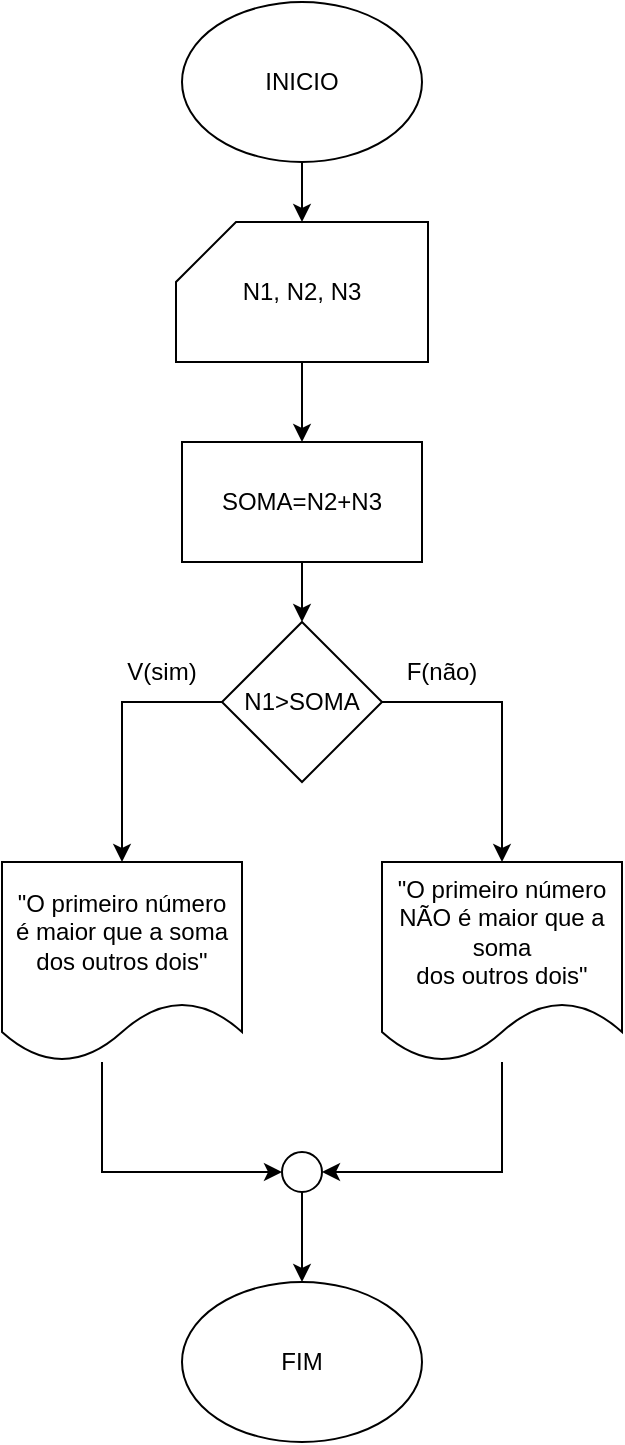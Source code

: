 <mxfile version="17.4.3" type="device"><diagram id="2fJwrvNLeKQSDTQN80EM" name="Page-1"><mxGraphModel dx="1350" dy="793" grid="1" gridSize="10" guides="1" tooltips="1" connect="1" arrows="1" fold="1" page="1" pageScale="1" pageWidth="827" pageHeight="1169" math="0" shadow="0"><root><mxCell id="0"/><mxCell id="1" parent="0"/><mxCell id="CA_biG4CzixkNZ6ZbIWZ-10" style="edgeStyle=orthogonalEdgeStyle;rounded=0;orthogonalLoop=1;jettySize=auto;html=1;exitX=0.5;exitY=1;exitDx=0;exitDy=0;entryX=0.5;entryY=0;entryDx=0;entryDy=0;entryPerimeter=0;" edge="1" parent="1" source="CA_biG4CzixkNZ6ZbIWZ-1" target="CA_biG4CzixkNZ6ZbIWZ-3"><mxGeometry relative="1" as="geometry"/></mxCell><mxCell id="CA_biG4CzixkNZ6ZbIWZ-1" value="INICIO" style="ellipse;whiteSpace=wrap;html=1;" vertex="1" parent="1"><mxGeometry x="330" y="10" width="120" height="80" as="geometry"/></mxCell><mxCell id="CA_biG4CzixkNZ6ZbIWZ-2" value="FIM" style="ellipse;whiteSpace=wrap;html=1;" vertex="1" parent="1"><mxGeometry x="330" y="650" width="120" height="80" as="geometry"/></mxCell><mxCell id="CA_biG4CzixkNZ6ZbIWZ-11" style="edgeStyle=orthogonalEdgeStyle;rounded=0;orthogonalLoop=1;jettySize=auto;html=1;exitX=0.5;exitY=1;exitDx=0;exitDy=0;exitPerimeter=0;entryX=0.5;entryY=0;entryDx=0;entryDy=0;" edge="1" parent="1" source="CA_biG4CzixkNZ6ZbIWZ-3" target="CA_biG4CzixkNZ6ZbIWZ-6"><mxGeometry relative="1" as="geometry"/></mxCell><mxCell id="CA_biG4CzixkNZ6ZbIWZ-3" value="N1, N2, N3" style="shape=card;whiteSpace=wrap;html=1;" vertex="1" parent="1"><mxGeometry x="327" y="120" width="126" height="70" as="geometry"/></mxCell><mxCell id="CA_biG4CzixkNZ6ZbIWZ-12" style="edgeStyle=orthogonalEdgeStyle;rounded=0;orthogonalLoop=1;jettySize=auto;html=1;exitX=0.5;exitY=1;exitDx=0;exitDy=0;entryX=0.5;entryY=0;entryDx=0;entryDy=0;" edge="1" parent="1" source="CA_biG4CzixkNZ6ZbIWZ-6" target="CA_biG4CzixkNZ6ZbIWZ-7"><mxGeometry relative="1" as="geometry"/></mxCell><mxCell id="CA_biG4CzixkNZ6ZbIWZ-6" value="SOMA=N2+N3" style="rounded=0;whiteSpace=wrap;html=1;" vertex="1" parent="1"><mxGeometry x="330" y="230" width="120" height="60" as="geometry"/></mxCell><mxCell id="CA_biG4CzixkNZ6ZbIWZ-13" style="edgeStyle=orthogonalEdgeStyle;rounded=0;orthogonalLoop=1;jettySize=auto;html=1;exitX=0;exitY=0.5;exitDx=0;exitDy=0;entryX=0.5;entryY=0;entryDx=0;entryDy=0;" edge="1" parent="1" source="CA_biG4CzixkNZ6ZbIWZ-7" target="CA_biG4CzixkNZ6ZbIWZ-8"><mxGeometry relative="1" as="geometry"/></mxCell><mxCell id="CA_biG4CzixkNZ6ZbIWZ-14" style="edgeStyle=orthogonalEdgeStyle;rounded=0;orthogonalLoop=1;jettySize=auto;html=1;exitX=1;exitY=0.5;exitDx=0;exitDy=0;entryX=0.5;entryY=0;entryDx=0;entryDy=0;" edge="1" parent="1" source="CA_biG4CzixkNZ6ZbIWZ-7" target="CA_biG4CzixkNZ6ZbIWZ-9"><mxGeometry relative="1" as="geometry"/></mxCell><mxCell id="CA_biG4CzixkNZ6ZbIWZ-7" value="N1&amp;gt;SOMA" style="rhombus;whiteSpace=wrap;html=1;" vertex="1" parent="1"><mxGeometry x="350" y="320" width="80" height="80" as="geometry"/></mxCell><mxCell id="CA_biG4CzixkNZ6ZbIWZ-22" style="edgeStyle=orthogonalEdgeStyle;rounded=0;orthogonalLoop=1;jettySize=auto;html=1;entryX=0;entryY=0.5;entryDx=0;entryDy=0;" edge="1" parent="1" source="CA_biG4CzixkNZ6ZbIWZ-8" target="CA_biG4CzixkNZ6ZbIWZ-15"><mxGeometry relative="1" as="geometry"><Array as="points"><mxPoint x="290" y="595"/></Array></mxGeometry></mxCell><mxCell id="CA_biG4CzixkNZ6ZbIWZ-8" value="&lt;div&gt;&quot;O primeiro número&lt;/div&gt;&lt;div&gt;é maior que a soma&lt;/div&gt;&lt;div&gt;dos outros dois&quot;&lt;/div&gt;" style="shape=document;whiteSpace=wrap;html=1;boundedLbl=1;" vertex="1" parent="1"><mxGeometry x="240" y="440" width="120" height="100" as="geometry"/></mxCell><mxCell id="CA_biG4CzixkNZ6ZbIWZ-21" style="edgeStyle=orthogonalEdgeStyle;rounded=0;orthogonalLoop=1;jettySize=auto;html=1;entryX=1;entryY=0.5;entryDx=0;entryDy=0;" edge="1" parent="1" source="CA_biG4CzixkNZ6ZbIWZ-9" target="CA_biG4CzixkNZ6ZbIWZ-15"><mxGeometry relative="1" as="geometry"><Array as="points"><mxPoint x="490" y="595"/></Array></mxGeometry></mxCell><mxCell id="CA_biG4CzixkNZ6ZbIWZ-9" value="&lt;div&gt;&quot;O primeiro número&lt;/div&gt;&lt;div&gt;NÃO é maior que a soma&lt;/div&gt;&lt;div&gt;dos outros dois&quot;&lt;/div&gt;" style="shape=document;whiteSpace=wrap;html=1;boundedLbl=1;" vertex="1" parent="1"><mxGeometry x="430" y="440" width="120" height="100" as="geometry"/></mxCell><mxCell id="CA_biG4CzixkNZ6ZbIWZ-18" style="edgeStyle=orthogonalEdgeStyle;rounded=0;orthogonalLoop=1;jettySize=auto;html=1;entryX=0.5;entryY=0;entryDx=0;entryDy=0;" edge="1" parent="1" source="CA_biG4CzixkNZ6ZbIWZ-15" target="CA_biG4CzixkNZ6ZbIWZ-2"><mxGeometry relative="1" as="geometry"/></mxCell><mxCell id="CA_biG4CzixkNZ6ZbIWZ-15" value="" style="ellipse;whiteSpace=wrap;html=1;aspect=fixed;" vertex="1" parent="1"><mxGeometry x="380" y="585" width="20" height="20" as="geometry"/></mxCell><mxCell id="CA_biG4CzixkNZ6ZbIWZ-19" value="F(não)" style="text;html=1;strokeColor=none;fillColor=none;align=center;verticalAlign=middle;whiteSpace=wrap;rounded=0;" vertex="1" parent="1"><mxGeometry x="430" y="330" width="60" height="30" as="geometry"/></mxCell><mxCell id="CA_biG4CzixkNZ6ZbIWZ-20" value="V(sim)" style="text;html=1;strokeColor=none;fillColor=none;align=center;verticalAlign=middle;whiteSpace=wrap;rounded=0;" vertex="1" parent="1"><mxGeometry x="290" y="330" width="60" height="30" as="geometry"/></mxCell></root></mxGraphModel></diagram></mxfile>
